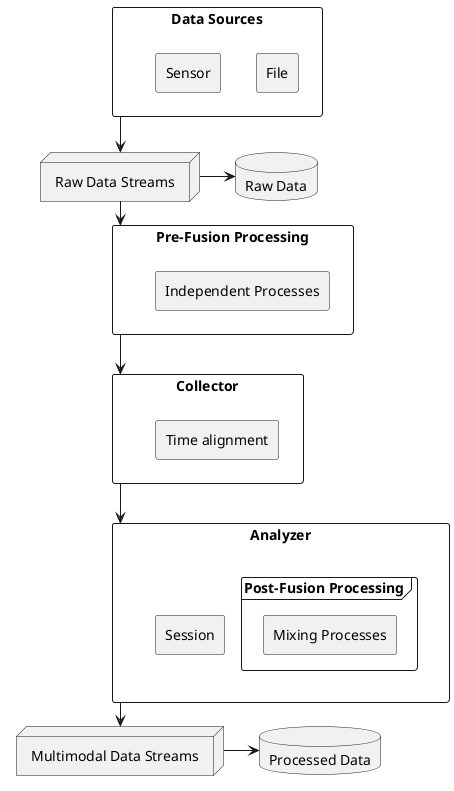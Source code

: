 @startuml
skinparam componentStyle rectangle

/' left to right direction '/

' Creating instances
component "Data Sources" as DS {
    [File]
    [Sensor]
}

node "Raw Data Streams" as RDSS
database "Raw Data" as RD

component "Pre-Fusion Processing" as PreFP {
    [Independent Processes]
}

component Collector {
    [Time alignment]
}

component Analyzer {
    [Session]
    frame "Post-Fusion Processing" as PostFP {
        [Mixing Processes]
    }
}

node "Multimodal Data Streams" as MDS
database "Processed Data" as PD

' Connections
DS --> RDSS
RDSS -> RD
RDSS --> PreFP
PreFP --> Collector
Collector --> Analyzer
Analyzer --> MDS
MDS -> PD

@enduml
